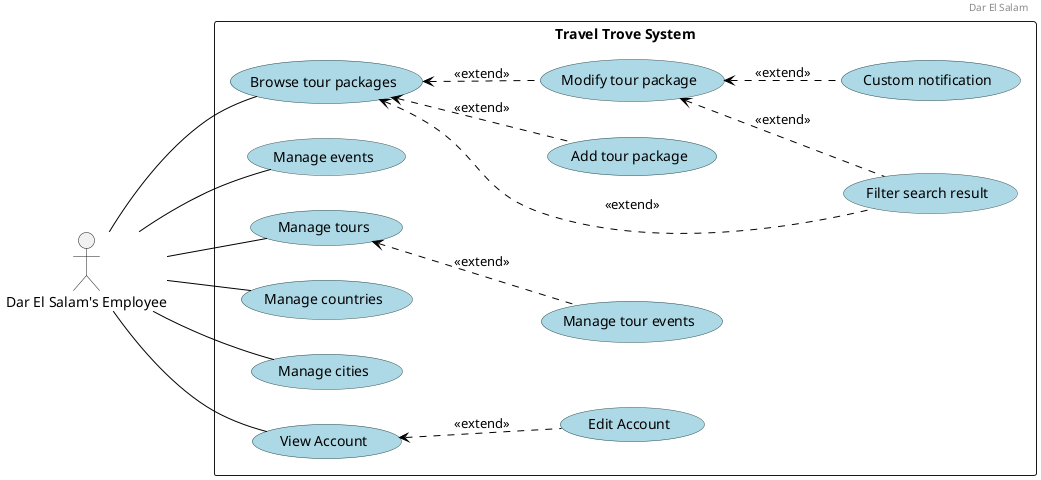 @startuml
left to right direction

' Add a header with left alignment
header
Dar El Salam
endheader

' Custom skin parameters for use cases
skinparam usecase {
    BackgroundColor lightblue
    BorderColor DarkSlateGray
    ArrowColor Black
}

actor "Dar El Salam's Employee" as Employee

rectangle "Travel Trove System" {

    usecase "Browse tour packages"
    usecase "Add tour package"
    usecase "Modify tour package"
    usecase "Filter search result"
    usecase "Custom notification"
    usecase "Manage events"
    usecase "Manage tours"
    usecase "Manage countries"
    usecase "Manage cities"
    usecase "Manage tour events"
    usecase "View Account"
    usecase "Edit Account"

}
Employee -- "Browse tour packages"
Employee -- "Manage events"
Employee -- "Manage tours"
Employee -- "Manage countries"
Employee -- "Manage cities"
Employee -- "View Account"
"Browse tour packages" <.. "Filter search result" : <<extend>>
"Browse tour packages" <.. "Add tour package" : <<extend>>
"Browse tour packages" <.. "Modify tour package" : <<extend>>
"Modify tour package" <.. "Custom notification" : <<extend>>
"Modify tour package" <.. "Filter search result" : <<extend>>
"Manage tours" <.. "Manage tour events" : <<extend>>
"View Account" <.. "Edit Account" : <<extend>>


@enduml